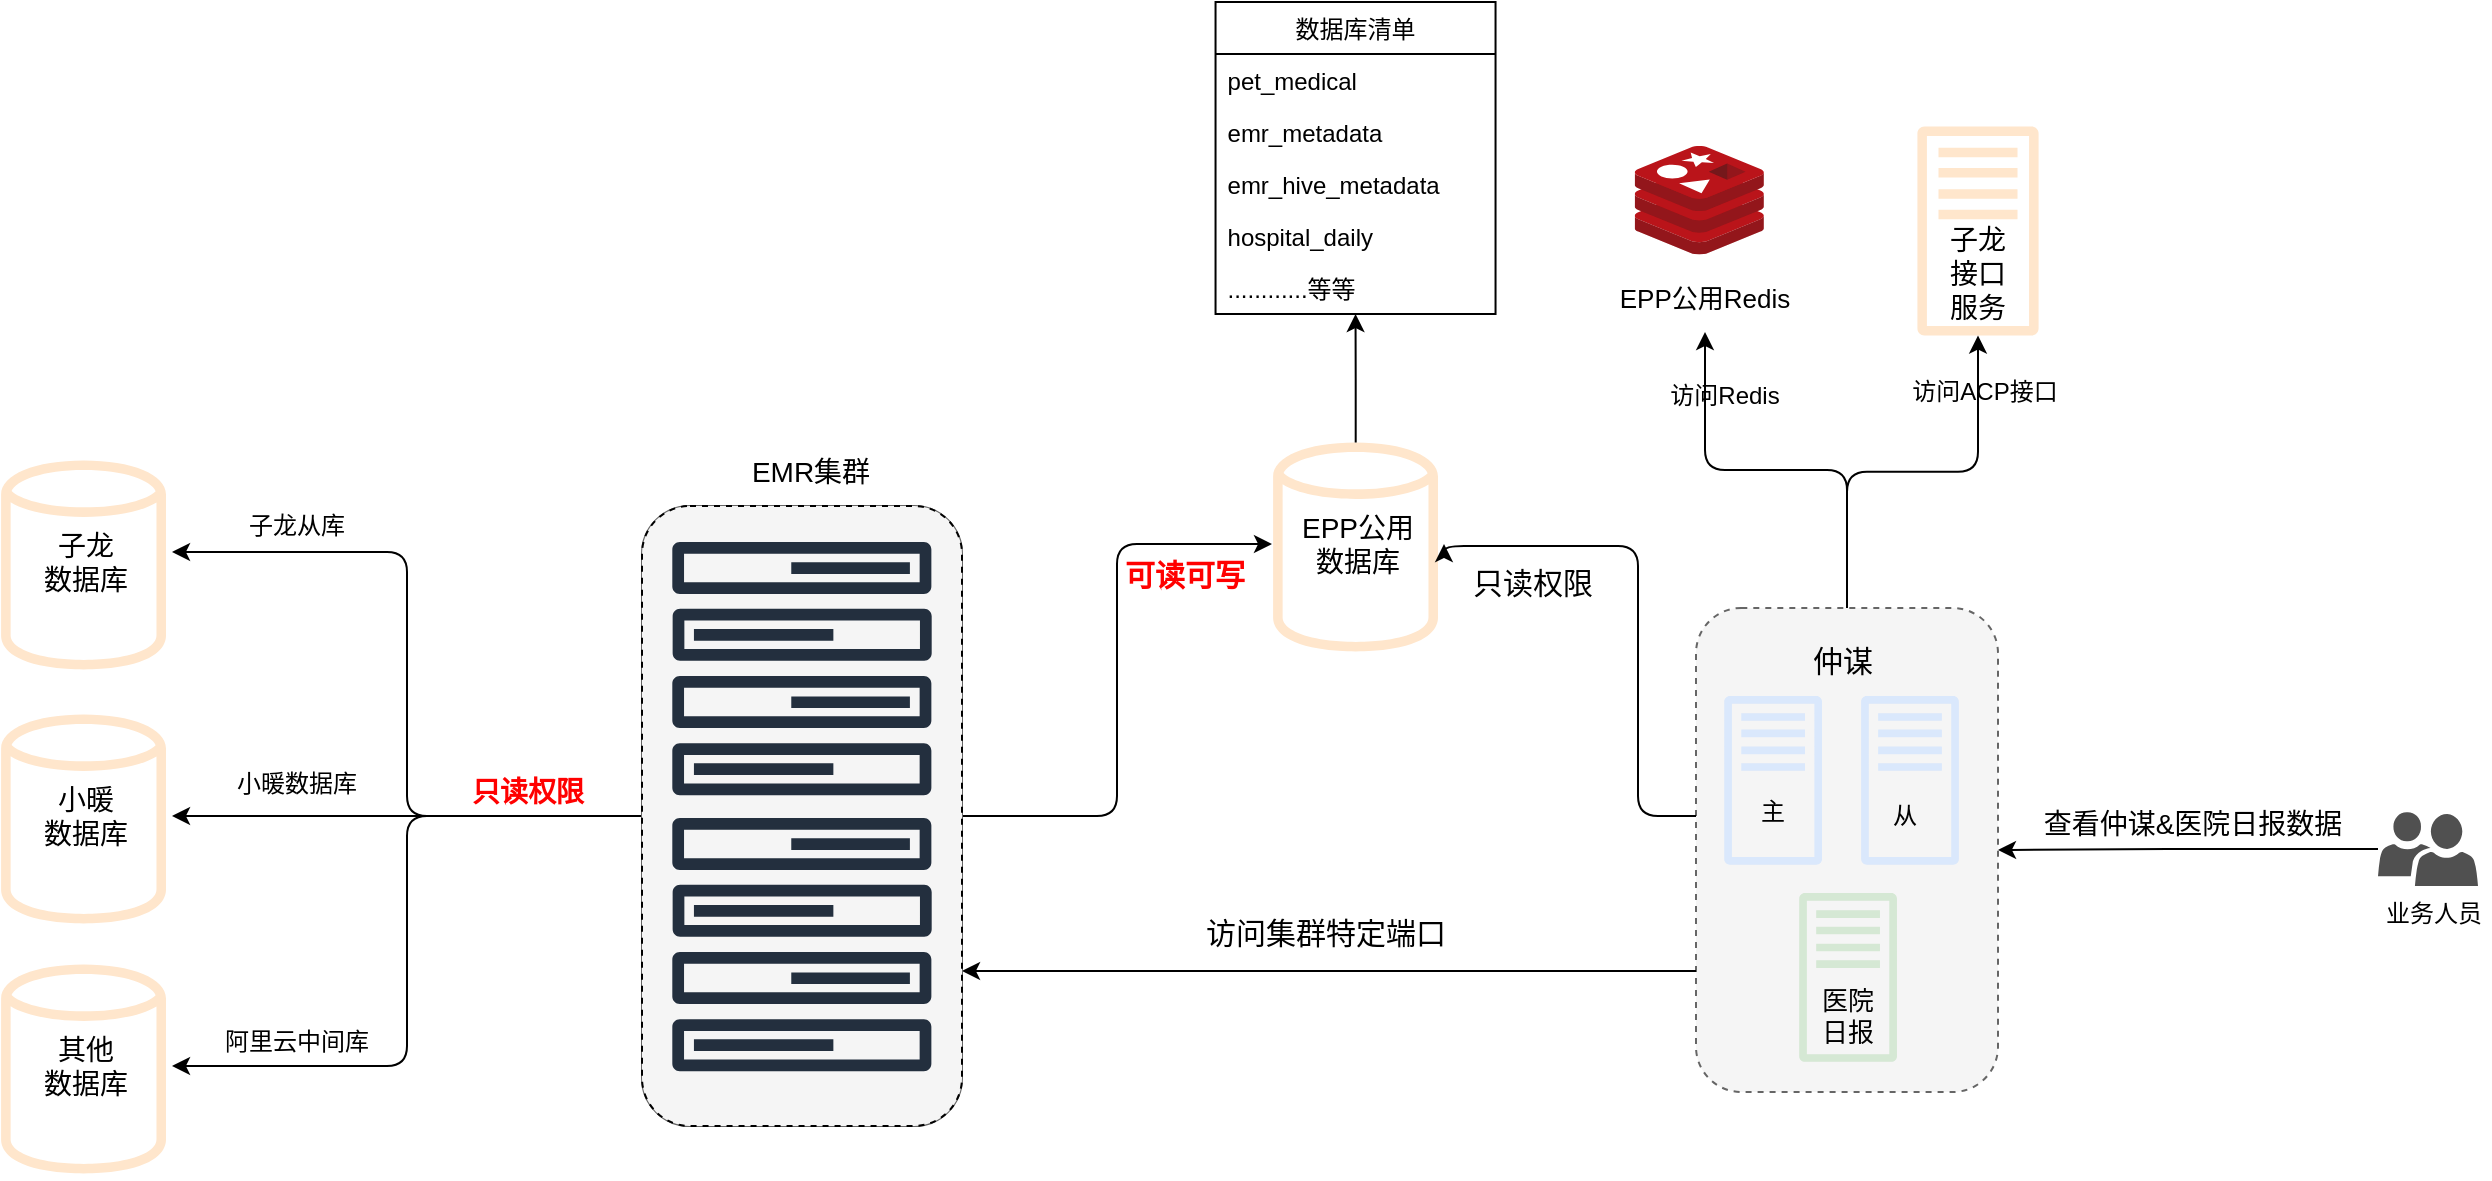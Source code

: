 <mxfile version="12.8.2" type="github">
  <diagram id="RR_c8ggQtL3WIy5Bg4WH" name="Page-1">
    <mxGraphModel dx="1112" dy="1057" grid="0" gridSize="10" guides="1" tooltips="1" connect="1" arrows="1" fold="1" page="0" pageScale="1" pageWidth="827" pageHeight="1169" background="#FFFFFF" math="0" shadow="0">
      <root>
        <mxCell id="0" />
        <mxCell id="1" parent="0" />
        <mxCell id="zOEphUjOcovV0QVA03cs-1" value="" style="group" parent="1" vertex="1" connectable="0">
          <mxGeometry x="1161" y="36" width="86" height="105" as="geometry" />
        </mxCell>
        <mxCell id="zOEphUjOcovV0QVA03cs-2" value="" style="outlineConnect=0;fillColor=#ffe6cc;strokeColor=#d79b00;dashed=0;verticalLabelPosition=bottom;verticalAlign=top;align=center;html=1;fontSize=12;fontStyle=0;aspect=fixed;pointerEvents=1;shape=mxgraph.aws4.traditional_server;" parent="zOEphUjOcovV0QVA03cs-1" vertex="1">
          <mxGeometry x="12.71" width="60.58" height="105" as="geometry" />
        </mxCell>
        <mxCell id="zOEphUjOcovV0QVA03cs-3" value="&lt;font style=&quot;font-size: 14px&quot;&gt;子龙&lt;br&gt;接口&lt;br&gt;服务&lt;/font&gt;" style="text;html=1;strokeColor=none;fillColor=none;align=center;verticalAlign=middle;whiteSpace=wrap;rounded=0;dashed=1;" parent="zOEphUjOcovV0QVA03cs-1" vertex="1">
          <mxGeometry y="64" width="86" height="20" as="geometry" />
        </mxCell>
        <mxCell id="zOEphUjOcovV0QVA03cs-4" value="" style="group" parent="1" vertex="1" connectable="0">
          <mxGeometry x="215" y="201" width="86.0" height="109" as="geometry" />
        </mxCell>
        <mxCell id="zOEphUjOcovV0QVA03cs-5" value="" style="group" parent="zOEphUjOcovV0QVA03cs-4" vertex="1" connectable="0">
          <mxGeometry width="86.0" height="109" as="geometry" />
        </mxCell>
        <mxCell id="zOEphUjOcovV0QVA03cs-6" value="" style="outlineConnect=0;fillColor=#ffe6cc;strokeColor=#d79b00;dashed=0;verticalLabelPosition=bottom;verticalAlign=top;align=center;html=1;fontSize=12;fontStyle=0;aspect=fixed;pointerEvents=1;shape=mxgraph.aws4.generic_database;" parent="zOEphUjOcovV0QVA03cs-5" vertex="1">
          <mxGeometry x="0.55" width="82.45" height="109" as="geometry" />
        </mxCell>
        <mxCell id="zOEphUjOcovV0QVA03cs-7" value="&lt;span style=&quot;font-size: 14px&quot;&gt;子龙&lt;br&gt;数据库&lt;/span&gt;" style="text;html=1;strokeColor=none;fillColor=none;align=center;verticalAlign=middle;whiteSpace=wrap;rounded=0;dashed=1;" parent="zOEphUjOcovV0QVA03cs-5" vertex="1">
          <mxGeometry y="43" width="86" height="20" as="geometry" />
        </mxCell>
        <mxCell id="zOEphUjOcovV0QVA03cs-8" value="" style="group" parent="1" vertex="1" connectable="0">
          <mxGeometry x="215" y="328" width="86.0" height="109" as="geometry" />
        </mxCell>
        <mxCell id="zOEphUjOcovV0QVA03cs-9" value="" style="group" parent="zOEphUjOcovV0QVA03cs-8" vertex="1" connectable="0">
          <mxGeometry width="86.0" height="109" as="geometry" />
        </mxCell>
        <mxCell id="zOEphUjOcovV0QVA03cs-10" value="" style="outlineConnect=0;fillColor=#ffe6cc;strokeColor=#d79b00;dashed=0;verticalLabelPosition=bottom;verticalAlign=top;align=center;html=1;fontSize=12;fontStyle=0;aspect=fixed;pointerEvents=1;shape=mxgraph.aws4.generic_database;" parent="zOEphUjOcovV0QVA03cs-9" vertex="1">
          <mxGeometry x="0.55" width="82.45" height="109" as="geometry" />
        </mxCell>
        <mxCell id="zOEphUjOcovV0QVA03cs-11" value="&lt;font style=&quot;font-size: 14px&quot;&gt;小暖&lt;br&gt;数据库&lt;/font&gt;" style="text;html=1;strokeColor=none;fillColor=none;align=center;verticalAlign=middle;whiteSpace=wrap;rounded=0;dashed=1;" parent="zOEphUjOcovV0QVA03cs-9" vertex="1">
          <mxGeometry y="43" width="86" height="20" as="geometry" />
        </mxCell>
        <mxCell id="zOEphUjOcovV0QVA03cs-12" value="" style="group" parent="1" vertex="1" connectable="0">
          <mxGeometry x="215" y="453" width="86.0" height="109" as="geometry" />
        </mxCell>
        <mxCell id="zOEphUjOcovV0QVA03cs-13" value="" style="outlineConnect=0;fillColor=#ffe6cc;strokeColor=#d79b00;dashed=0;verticalLabelPosition=bottom;verticalAlign=top;align=center;html=1;fontSize=12;fontStyle=0;aspect=fixed;pointerEvents=1;shape=mxgraph.aws4.generic_database;" parent="zOEphUjOcovV0QVA03cs-12" vertex="1">
          <mxGeometry x="0.55" width="82.45" height="109" as="geometry" />
        </mxCell>
        <mxCell id="zOEphUjOcovV0QVA03cs-14" value="&lt;font style=&quot;font-size: 14px&quot;&gt;其他&lt;br&gt;数据库&lt;/font&gt;" style="text;html=1;strokeColor=none;fillColor=none;align=center;verticalAlign=middle;whiteSpace=wrap;rounded=0;dashed=1;" parent="zOEphUjOcovV0QVA03cs-12" vertex="1">
          <mxGeometry y="43" width="86" height="20" as="geometry" />
        </mxCell>
        <mxCell id="zOEphUjOcovV0QVA03cs-21" style="edgeStyle=orthogonalEdgeStyle;rounded=1;orthogonalLoop=1;jettySize=auto;html=1;exitX=0;exitY=0.5;exitDx=0;exitDy=0;entryX=1;entryY=0.25;entryDx=0;entryDy=0;" parent="1" source="zOEphUjOcovV0QVA03cs-17" target="zOEphUjOcovV0QVA03cs-7" edge="1">
          <mxGeometry relative="1" as="geometry" />
        </mxCell>
        <mxCell id="zOEphUjOcovV0QVA03cs-22" style="edgeStyle=orthogonalEdgeStyle;rounded=1;orthogonalLoop=1;jettySize=auto;html=1;exitX=0;exitY=0.5;exitDx=0;exitDy=0;entryX=1;entryY=0.5;entryDx=0;entryDy=0;" parent="1" source="zOEphUjOcovV0QVA03cs-17" target="zOEphUjOcovV0QVA03cs-11" edge="1">
          <mxGeometry relative="1" as="geometry" />
        </mxCell>
        <mxCell id="zOEphUjOcovV0QVA03cs-23" style="edgeStyle=orthogonalEdgeStyle;rounded=1;orthogonalLoop=1;jettySize=auto;html=1;exitX=0;exitY=0.5;exitDx=0;exitDy=0;entryX=1;entryY=0.5;entryDx=0;entryDy=0;" parent="1" source="zOEphUjOcovV0QVA03cs-17" target="zOEphUjOcovV0QVA03cs-14" edge="1">
          <mxGeometry relative="1" as="geometry" />
        </mxCell>
        <mxCell id="zOEphUjOcovV0QVA03cs-24" value="&lt;font size=&quot;1&quot; color=&quot;#ff0000&quot;&gt;&lt;b style=&quot;font-size: 14px&quot;&gt;只读权限&lt;/b&gt;&lt;/font&gt;" style="text;html=1;strokeColor=none;fillColor=none;align=center;verticalAlign=middle;whiteSpace=wrap;rounded=0;dashed=1;" parent="1" vertex="1">
          <mxGeometry x="443" y="359" width="72" height="20" as="geometry" />
        </mxCell>
        <mxCell id="zOEphUjOcovV0QVA03cs-25" value="子龙从库" style="text;html=1;strokeColor=none;fillColor=none;align=center;verticalAlign=middle;whiteSpace=wrap;rounded=0;dashed=1;" parent="1" vertex="1">
          <mxGeometry x="330" y="226" width="67" height="20" as="geometry" />
        </mxCell>
        <mxCell id="zOEphUjOcovV0QVA03cs-26" value="" style="group" parent="1" vertex="1" connectable="0">
          <mxGeometry x="851" y="192" width="86.0" height="109" as="geometry" />
        </mxCell>
        <mxCell id="zOEphUjOcovV0QVA03cs-27" value="" style="group" parent="zOEphUjOcovV0QVA03cs-26" vertex="1" connectable="0">
          <mxGeometry width="86.0" height="109" as="geometry" />
        </mxCell>
        <mxCell id="zOEphUjOcovV0QVA03cs-28" value="" style="outlineConnect=0;fillColor=#ffe6cc;strokeColor=#d79b00;dashed=0;verticalLabelPosition=bottom;verticalAlign=top;align=center;html=1;fontSize=12;fontStyle=0;aspect=fixed;pointerEvents=1;shape=mxgraph.aws4.generic_database;" parent="zOEphUjOcovV0QVA03cs-27" vertex="1">
          <mxGeometry x="0.55" width="82.45" height="109" as="geometry" />
        </mxCell>
        <mxCell id="zOEphUjOcovV0QVA03cs-29" value="&lt;span style=&quot;font-size: 14px&quot;&gt;EPP公用&lt;br&gt;数据库&lt;/span&gt;" style="text;html=1;strokeColor=none;fillColor=none;align=center;verticalAlign=middle;whiteSpace=wrap;rounded=0;dashed=1;" parent="zOEphUjOcovV0QVA03cs-27" vertex="1">
          <mxGeometry y="43" width="86" height="20" as="geometry" />
        </mxCell>
        <mxCell id="zOEphUjOcovV0QVA03cs-30" style="edgeStyle=orthogonalEdgeStyle;rounded=1;orthogonalLoop=1;jettySize=auto;html=1;exitX=1;exitY=0.5;exitDx=0;exitDy=0;" parent="1" source="zOEphUjOcovV0QVA03cs-17" target="zOEphUjOcovV0QVA03cs-29" edge="1">
          <mxGeometry relative="1" as="geometry" />
        </mxCell>
        <mxCell id="zOEphUjOcovV0QVA03cs-31" value="" style="group" parent="1" vertex="1" connectable="0">
          <mxGeometry x="1063" y="277" width="151" height="242" as="geometry" />
        </mxCell>
        <mxCell id="zOEphUjOcovV0QVA03cs-32" value="" style="rounded=1;whiteSpace=wrap;html=1;dashed=1;fillColor=#f5f5f5;strokeColor=#666666;fontColor=#333333;" parent="zOEphUjOcovV0QVA03cs-31" vertex="1">
          <mxGeometry width="151" height="242.0" as="geometry" />
        </mxCell>
        <mxCell id="zOEphUjOcovV0QVA03cs-33" value="" style="group" parent="zOEphUjOcovV0QVA03cs-31" vertex="1" connectable="0">
          <mxGeometry x="14.122" y="15.33" width="117.324" height="212.434" as="geometry" />
        </mxCell>
        <mxCell id="zOEphUjOcovV0QVA03cs-34" value="" style="group" parent="zOEphUjOcovV0QVA03cs-33" vertex="1" connectable="0">
          <mxGeometry width="117.324" height="113.882" as="geometry" />
        </mxCell>
        <mxCell id="zOEphUjOcovV0QVA03cs-35" value="" style="outlineConnect=0;fillColor=#dae8fc;strokeColor=#6c8ebf;dashed=0;verticalLabelPosition=bottom;verticalAlign=top;align=center;html=1;fontSize=12;fontStyle=0;aspect=fixed;pointerEvents=1;shape=mxgraph.aws4.traditional_server;" parent="zOEphUjOcovV0QVA03cs-34" vertex="1">
          <mxGeometry y="28.471" width="48.885" height="84.734" as="geometry" />
        </mxCell>
        <mxCell id="zOEphUjOcovV0QVA03cs-36" value="" style="outlineConnect=0;fillColor=#dae8fc;strokeColor=#6c8ebf;dashed=0;verticalLabelPosition=bottom;verticalAlign=top;align=center;html=1;fontSize=12;fontStyle=0;aspect=fixed;pointerEvents=1;shape=mxgraph.aws4.traditional_server;" parent="zOEphUjOcovV0QVA03cs-34" vertex="1">
          <mxGeometry x="68.439" y="28.471" width="48.885" height="84.734" as="geometry" />
        </mxCell>
        <mxCell id="zOEphUjOcovV0QVA03cs-37" value="&lt;font style=&quot;font-size: 15px&quot;&gt;仲谋&lt;/font&gt;" style="text;html=1;strokeColor=none;fillColor=none;align=center;verticalAlign=middle;whiteSpace=wrap;rounded=0;dashed=1;" parent="zOEphUjOcovV0QVA03cs-34" vertex="1">
          <mxGeometry x="38.022" width="43.453" height="21.9" as="geometry" />
        </mxCell>
        <mxCell id="zOEphUjOcovV0QVA03cs-38" value="主" style="text;html=1;strokeColor=none;fillColor=none;align=center;verticalAlign=middle;whiteSpace=wrap;rounded=0;dashed=1;" parent="zOEphUjOcovV0QVA03cs-34" vertex="1">
          <mxGeometry x="2.716" y="75.557" width="43.453" height="21.9" as="geometry" />
        </mxCell>
        <mxCell id="zOEphUjOcovV0QVA03cs-39" value="从" style="text;html=1;strokeColor=none;fillColor=none;align=center;verticalAlign=middle;whiteSpace=wrap;rounded=0;dashed=1;" parent="zOEphUjOcovV0QVA03cs-34" vertex="1">
          <mxGeometry x="68.439" y="77.747" width="43.453" height="21.9" as="geometry" />
        </mxCell>
        <mxCell id="zOEphUjOcovV0QVA03cs-40" value="" style="group" parent="zOEphUjOcovV0QVA03cs-33" vertex="1" connectable="0">
          <mxGeometry x="27.158" y="127.023" width="69.525" height="85.412" as="geometry" />
        </mxCell>
        <mxCell id="zOEphUjOcovV0QVA03cs-41" value="" style="outlineConnect=0;fillColor=#d5e8d4;strokeColor=#82b366;dashed=0;verticalLabelPosition=bottom;verticalAlign=top;align=center;html=1;fontSize=12;fontStyle=0;aspect=fixed;pointerEvents=1;shape=mxgraph.aws4.traditional_server;" parent="zOEphUjOcovV0QVA03cs-40" vertex="1">
          <mxGeometry x="10.32" width="48.885" height="84.734" as="geometry" />
        </mxCell>
        <mxCell id="zOEphUjOcovV0QVA03cs-42" value="&lt;font style=&quot;font-size: 13px&quot;&gt;医院&lt;br&gt;日报&lt;/font&gt;" style="text;html=1;strokeColor=none;fillColor=none;align=center;verticalAlign=middle;whiteSpace=wrap;rounded=0;dashed=1;" parent="zOEphUjOcovV0QVA03cs-40" vertex="1">
          <mxGeometry y="50.371" width="69.525" height="21.9" as="geometry" />
        </mxCell>
        <mxCell id="zOEphUjOcovV0QVA03cs-43" value="" style="group" parent="1" vertex="1" connectable="0">
          <mxGeometry x="1019" y="46" width="97" height="93" as="geometry" />
        </mxCell>
        <mxCell id="zOEphUjOcovV0QVA03cs-44" value="" style="aspect=fixed;html=1;points=[];align=center;image;fontSize=12;image=img/lib/mscae/Cache_Redis_Product.svg;dashed=1;" parent="zOEphUjOcovV0QVA03cs-43" vertex="1">
          <mxGeometry x="13.355" width="64.583" height="54.25" as="geometry" />
        </mxCell>
        <mxCell id="zOEphUjOcovV0QVA03cs-45" value="&lt;font style=&quot;font-size: 13px&quot;&gt;EPP公用Redis&lt;/font&gt;" style="text;html=1;strokeColor=none;fillColor=none;align=center;verticalAlign=middle;whiteSpace=wrap;rounded=0;dashed=1;" parent="zOEphUjOcovV0QVA03cs-43" vertex="1">
          <mxGeometry y="58.125" width="97.0" height="34.875" as="geometry" />
        </mxCell>
        <mxCell id="zOEphUjOcovV0QVA03cs-46" value="&lt;font style=&quot;font-size: 15px&quot; color=&quot;#ff0000&quot;&gt;&lt;b&gt;可读可写&lt;/b&gt;&lt;/font&gt;" style="text;html=1;strokeColor=none;fillColor=none;align=center;verticalAlign=middle;whiteSpace=wrap;rounded=0;dashed=1;" parent="1" vertex="1">
          <mxGeometry x="768" y="250" width="79" height="20" as="geometry" />
        </mxCell>
        <mxCell id="zOEphUjOcovV0QVA03cs-49" style="edgeStyle=orthogonalEdgeStyle;rounded=1;orthogonalLoop=1;jettySize=auto;html=1;entryX=0.5;entryY=1;entryDx=0;entryDy=0;" parent="1" source="zOEphUjOcovV0QVA03cs-32" target="zOEphUjOcovV0QVA03cs-45" edge="1">
          <mxGeometry relative="1" as="geometry" />
        </mxCell>
        <mxCell id="zOEphUjOcovV0QVA03cs-50" style="edgeStyle=orthogonalEdgeStyle;rounded=1;orthogonalLoop=1;jettySize=auto;html=1;" parent="1" source="zOEphUjOcovV0QVA03cs-32" target="zOEphUjOcovV0QVA03cs-2" edge="1">
          <mxGeometry relative="1" as="geometry" />
        </mxCell>
        <mxCell id="zOEphUjOcovV0QVA03cs-51" value="访问ACP接口" style="text;html=1;strokeColor=none;fillColor=none;align=center;verticalAlign=middle;whiteSpace=wrap;rounded=0;dashed=1;" parent="1" vertex="1">
          <mxGeometry x="1168" y="159" width="79" height="20" as="geometry" />
        </mxCell>
        <mxCell id="zOEphUjOcovV0QVA03cs-48" value="&lt;font style=&quot;font-size: 15px&quot;&gt;只读权限&lt;/font&gt;" style="text;html=1;strokeColor=none;fillColor=none;align=center;verticalAlign=middle;whiteSpace=wrap;rounded=0;dashed=1;" parent="1" vertex="1">
          <mxGeometry x="947" y="254" width="69" height="20" as="geometry" />
        </mxCell>
        <mxCell id="N-p0c4gEzNbc_jAWXQmp-2" style="edgeStyle=orthogonalEdgeStyle;rounded=1;orthogonalLoop=1;jettySize=auto;html=1;entryX=1;entryY=0.5;entryDx=0;entryDy=0;" parent="1" source="zOEphUjOcovV0QVA03cs-32" target="zOEphUjOcovV0QVA03cs-29" edge="1">
          <mxGeometry relative="1" as="geometry">
            <mxPoint x="1054" y="380.5" as="sourcePoint" />
            <mxPoint x="911" y="246" as="targetPoint" />
            <Array as="points">
              <mxPoint x="1034" y="381" />
              <mxPoint x="1034" y="246" />
            </Array>
          </mxGeometry>
        </mxCell>
        <mxCell id="N-p0c4gEzNbc_jAWXQmp-3" value="&lt;font style=&quot;font-size: 15px&quot;&gt;访问集群特定端口&lt;/font&gt;" style="text;html=1;strokeColor=none;fillColor=none;align=center;verticalAlign=middle;whiteSpace=wrap;rounded=0;" parent="1" vertex="1">
          <mxGeometry x="809" y="429" width="138" height="20" as="geometry" />
        </mxCell>
        <mxCell id="2CX6G7BixtwcyF8iLQ-1-1" style="edgeStyle=orthogonalEdgeStyle;rounded=1;orthogonalLoop=1;jettySize=auto;html=1;exitX=0;exitY=0.75;exitDx=0;exitDy=0;entryX=1;entryY=0.75;entryDx=0;entryDy=0;" edge="1" parent="1" source="zOEphUjOcovV0QVA03cs-32" target="zOEphUjOcovV0QVA03cs-17">
          <mxGeometry relative="1" as="geometry" />
        </mxCell>
        <mxCell id="2CX6G7BixtwcyF8iLQ-1-2" value="小暖数据库" style="text;html=1;strokeColor=none;fillColor=none;align=center;verticalAlign=middle;whiteSpace=wrap;rounded=0;dashed=1;" vertex="1" parent="1">
          <mxGeometry x="330" y="355" width="67" height="20" as="geometry" />
        </mxCell>
        <mxCell id="2CX6G7BixtwcyF8iLQ-1-3" value="阿里云中间库" style="text;html=1;strokeColor=none;fillColor=none;align=center;verticalAlign=middle;whiteSpace=wrap;rounded=0;dashed=1;" vertex="1" parent="1">
          <mxGeometry x="321" y="484" width="85" height="20" as="geometry" />
        </mxCell>
        <mxCell id="2CX6G7BixtwcyF8iLQ-1-4" value="数据库清单" style="swimlane;fontStyle=0;childLayout=stackLayout;horizontal=1;startSize=26;fillColor=none;horizontalStack=0;resizeParent=1;resizeParentMax=0;resizeLast=0;collapsible=1;marginBottom=0;" vertex="1" parent="1">
          <mxGeometry x="822.77" y="-26" width="140" height="156" as="geometry">
            <mxRectangle x="822.77" y="-26" width="87" height="26" as="alternateBounds" />
          </mxGeometry>
        </mxCell>
        <mxCell id="2CX6G7BixtwcyF8iLQ-1-5" value="pet_medical" style="text;strokeColor=none;fillColor=none;align=left;verticalAlign=top;spacingLeft=4;spacingRight=4;overflow=hidden;rotatable=0;points=[[0,0.5],[1,0.5]];portConstraint=eastwest;" vertex="1" parent="2CX6G7BixtwcyF8iLQ-1-4">
          <mxGeometry y="26" width="140" height="26" as="geometry" />
        </mxCell>
        <mxCell id="2CX6G7BixtwcyF8iLQ-1-6" value="emr_metadata" style="text;strokeColor=none;fillColor=none;align=left;verticalAlign=top;spacingLeft=4;spacingRight=4;overflow=hidden;rotatable=0;points=[[0,0.5],[1,0.5]];portConstraint=eastwest;" vertex="1" parent="2CX6G7BixtwcyF8iLQ-1-4">
          <mxGeometry y="52" width="140" height="26" as="geometry" />
        </mxCell>
        <mxCell id="2CX6G7BixtwcyF8iLQ-1-20" value="emr_hive_metadata" style="text;strokeColor=none;fillColor=none;align=left;verticalAlign=top;spacingLeft=4;spacingRight=4;overflow=hidden;rotatable=0;points=[[0,0.5],[1,0.5]];portConstraint=eastwest;" vertex="1" parent="2CX6G7BixtwcyF8iLQ-1-4">
          <mxGeometry y="78" width="140" height="26" as="geometry" />
        </mxCell>
        <mxCell id="2CX6G7BixtwcyF8iLQ-1-7" value="hospital_daily&#xa;" style="text;strokeColor=none;fillColor=none;align=left;verticalAlign=top;spacingLeft=4;spacingRight=4;overflow=hidden;rotatable=0;points=[[0,0.5],[1,0.5]];portConstraint=eastwest;" vertex="1" parent="2CX6G7BixtwcyF8iLQ-1-4">
          <mxGeometry y="104" width="140" height="26" as="geometry" />
        </mxCell>
        <mxCell id="2CX6G7BixtwcyF8iLQ-1-8" value="............等等" style="text;strokeColor=none;fillColor=none;align=left;verticalAlign=top;spacingLeft=4;spacingRight=4;overflow=hidden;rotatable=0;points=[[0,0.5],[1,0.5]];portConstraint=eastwest;" vertex="1" parent="2CX6G7BixtwcyF8iLQ-1-4">
          <mxGeometry y="130" width="140" height="26" as="geometry" />
        </mxCell>
        <mxCell id="2CX6G7BixtwcyF8iLQ-1-10" style="edgeStyle=orthogonalEdgeStyle;rounded=0;orthogonalLoop=1;jettySize=auto;html=1;entryX=0.5;entryY=1;entryDx=0;entryDy=0;" edge="1" parent="1" source="zOEphUjOcovV0QVA03cs-28" target="2CX6G7BixtwcyF8iLQ-1-4">
          <mxGeometry relative="1" as="geometry" />
        </mxCell>
        <mxCell id="2CX6G7BixtwcyF8iLQ-1-12" style="edgeStyle=orthogonalEdgeStyle;rounded=1;orthogonalLoop=1;jettySize=auto;html=1;entryX=1;entryY=0.5;entryDx=0;entryDy=0;" edge="1" parent="1" source="2CX6G7BixtwcyF8iLQ-1-11" target="zOEphUjOcovV0QVA03cs-32">
          <mxGeometry relative="1" as="geometry" />
        </mxCell>
        <mxCell id="2CX6G7BixtwcyF8iLQ-1-14" value="" style="group" vertex="1" connectable="0" parent="1">
          <mxGeometry x="1404" y="379" width="56" height="60.5" as="geometry" />
        </mxCell>
        <mxCell id="2CX6G7BixtwcyF8iLQ-1-11" value="" style="pointerEvents=1;shadow=0;dashed=0;html=1;strokeColor=none;labelPosition=center;verticalLabelPosition=bottom;verticalAlign=top;align=center;fillColor=#505050;shape=mxgraph.mscae.intune.user_group" vertex="1" parent="2CX6G7BixtwcyF8iLQ-1-14">
          <mxGeometry width="50" height="37" as="geometry" />
        </mxCell>
        <mxCell id="2CX6G7BixtwcyF8iLQ-1-13" value="业务人员" style="text;html=1;strokeColor=none;fillColor=none;align=center;verticalAlign=middle;whiteSpace=wrap;rounded=0;" vertex="1" parent="2CX6G7BixtwcyF8iLQ-1-14">
          <mxGeometry y="40.5" width="56" height="20" as="geometry" />
        </mxCell>
        <mxCell id="2CX6G7BixtwcyF8iLQ-1-15" value="&lt;font style=&quot;font-size: 14px&quot;&gt;查看仲谋&amp;amp;医院日报数据&lt;/font&gt;" style="text;html=1;strokeColor=none;fillColor=none;align=center;verticalAlign=middle;whiteSpace=wrap;rounded=0;" vertex="1" parent="1">
          <mxGeometry x="1232" y="375" width="159" height="20" as="geometry" />
        </mxCell>
        <mxCell id="2CX6G7BixtwcyF8iLQ-1-19" value="访问Redis" style="text;html=1;strokeColor=none;fillColor=none;align=center;verticalAlign=middle;whiteSpace=wrap;rounded=0;dashed=1;" vertex="1" parent="1">
          <mxGeometry x="1045" y="161" width="65" height="20" as="geometry" />
        </mxCell>
        <mxCell id="2CX6G7BixtwcyF8iLQ-1-25" value="" style="group;dashed=1;" vertex="1" connectable="0" parent="1">
          <mxGeometry x="536" y="199" width="160" height="337" as="geometry" />
        </mxCell>
        <mxCell id="zOEphUjOcovV0QVA03cs-16" value="" style="group;rounded=1;fillColor=#f5f5f5;strokeColor=#666666;fontColor=#333333;" parent="2CX6G7BixtwcyF8iLQ-1-25" vertex="1" connectable="0">
          <mxGeometry y="27" width="160" height="310" as="geometry" />
        </mxCell>
        <mxCell id="zOEphUjOcovV0QVA03cs-17" value="" style="rounded=1;whiteSpace=wrap;html=1;dashed=1;fillColor=#F5F5F5;" parent="zOEphUjOcovV0QVA03cs-16" vertex="1">
          <mxGeometry width="160" height="310" as="geometry" />
        </mxCell>
        <mxCell id="zOEphUjOcovV0QVA03cs-19" value="" style="outlineConnect=0;fontColor=#232F3E;gradientColor=none;fillColor=#232F3E;strokeColor=none;dashed=0;verticalLabelPosition=bottom;verticalAlign=top;align=center;html=1;fontSize=12;fontStyle=0;aspect=fixed;pointerEvents=1;shape=mxgraph.aws4.forums;" parent="zOEphUjOcovV0QVA03cs-16" vertex="1">
          <mxGeometry x="15" y="18" width="130" height="126.67" as="geometry" />
        </mxCell>
        <mxCell id="zOEphUjOcovV0QVA03cs-18" value="" style="outlineConnect=0;fontColor=#232F3E;gradientColor=none;fillColor=#232F3E;strokeColor=none;dashed=0;verticalLabelPosition=bottom;verticalAlign=top;align=center;html=1;fontSize=12;fontStyle=0;aspect=fixed;pointerEvents=1;shape=mxgraph.aws4.forums;" parent="zOEphUjOcovV0QVA03cs-16" vertex="1">
          <mxGeometry x="15" y="156" width="130" height="126.67" as="geometry" />
        </mxCell>
        <mxCell id="zOEphUjOcovV0QVA03cs-20" value="&lt;font style=&quot;font-size: 14px&quot;&gt;EMR集群&lt;/font&gt;" style="text;html=1;strokeColor=none;fillColor=none;align=center;verticalAlign=middle;whiteSpace=wrap;rounded=0;dashed=1;" parent="2CX6G7BixtwcyF8iLQ-1-25" vertex="1">
          <mxGeometry x="50" width="69" height="20" as="geometry" />
        </mxCell>
      </root>
    </mxGraphModel>
  </diagram>
</mxfile>
